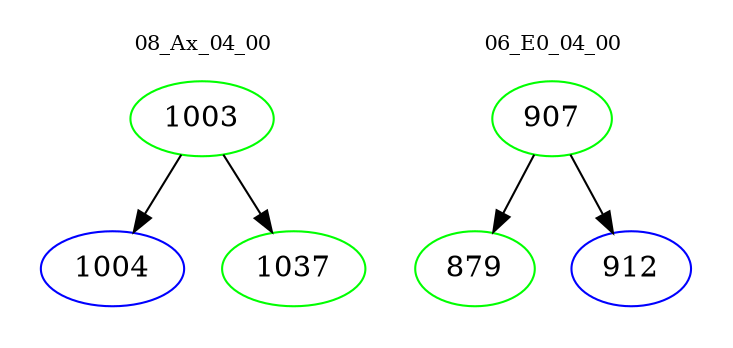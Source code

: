digraph{
subgraph cluster_0 {
color = white
label = "08_Ax_04_00";
fontsize=10;
T0_1003 [label="1003", color="green"]
T0_1003 -> T0_1004 [color="black"]
T0_1004 [label="1004", color="blue"]
T0_1003 -> T0_1037 [color="black"]
T0_1037 [label="1037", color="green"]
}
subgraph cluster_1 {
color = white
label = "06_E0_04_00";
fontsize=10;
T1_907 [label="907", color="green"]
T1_907 -> T1_879 [color="black"]
T1_879 [label="879", color="green"]
T1_907 -> T1_912 [color="black"]
T1_912 [label="912", color="blue"]
}
}
